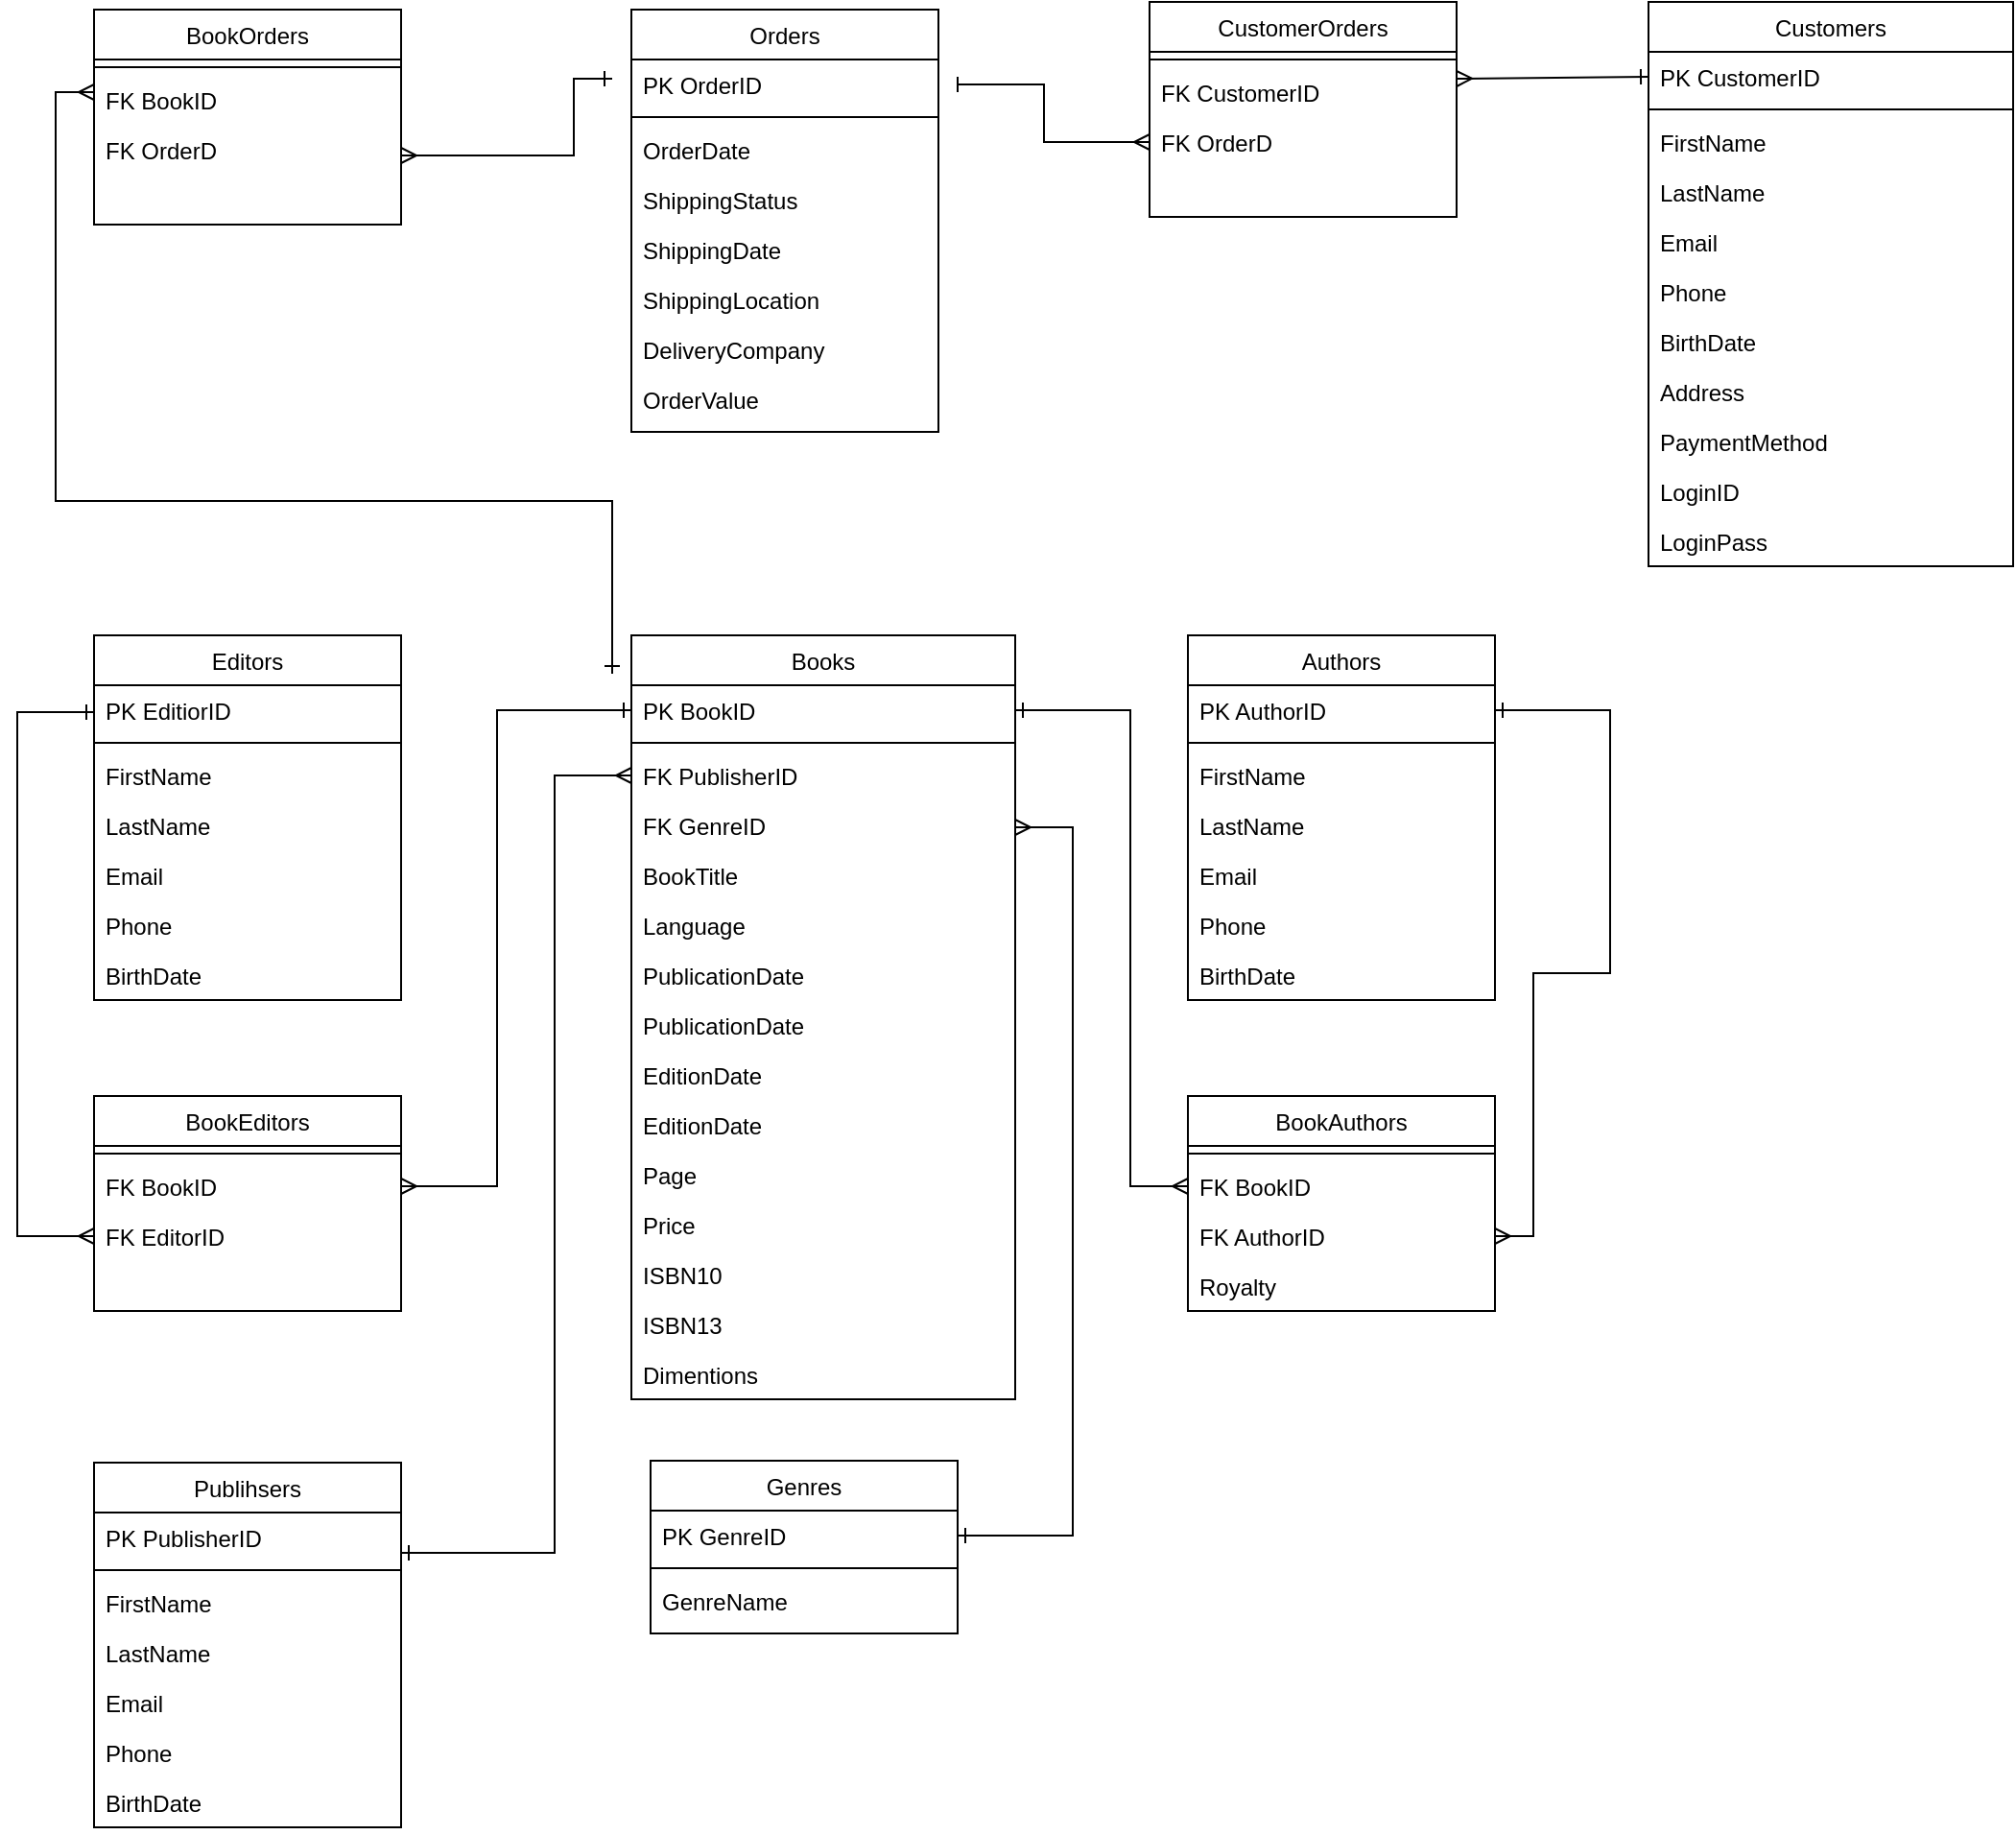 <mxfile version="20.4.0" type="github">
  <diagram id="C5RBs43oDa-KdzZeNtuy" name="Page-1">
    <mxGraphModel dx="3876" dy="784" grid="1" gridSize="10" guides="1" tooltips="1" connect="1" arrows="1" fold="1" page="1" pageScale="1" pageWidth="827" pageHeight="1169" math="0" shadow="0">
      <root>
        <mxCell id="WIyWlLk6GJQsqaUBKTNV-0" />
        <mxCell id="WIyWlLk6GJQsqaUBKTNV-1" parent="WIyWlLk6GJQsqaUBKTNV-0" />
        <mxCell id="zkfFHV4jXpPFQw0GAbJ--13" value="Books" style="swimlane;fontStyle=0;align=center;verticalAlign=top;childLayout=stackLayout;horizontal=1;startSize=26;horizontalStack=0;resizeParent=1;resizeLast=0;collapsible=1;marginBottom=0;rounded=0;shadow=0;strokeWidth=1;" parent="WIyWlLk6GJQsqaUBKTNV-1" vertex="1">
          <mxGeometry x="-610" y="330" width="200" height="398" as="geometry">
            <mxRectangle x="340" y="380" width="170" height="26" as="alternateBounds" />
          </mxGeometry>
        </mxCell>
        <mxCell id="16937-ALNmfQY7PxXfIU-19" value="PK BookID" style="text;align=left;verticalAlign=top;spacingLeft=4;spacingRight=4;overflow=hidden;rotatable=0;points=[[0,0.5],[1,0.5]];portConstraint=eastwest;" parent="zkfFHV4jXpPFQw0GAbJ--13" vertex="1">
          <mxGeometry y="26" width="200" height="26" as="geometry" />
        </mxCell>
        <mxCell id="zkfFHV4jXpPFQw0GAbJ--15" value="" style="line;html=1;strokeWidth=1;align=left;verticalAlign=middle;spacingTop=-1;spacingLeft=3;spacingRight=3;rotatable=0;labelPosition=right;points=[];portConstraint=eastwest;" parent="zkfFHV4jXpPFQw0GAbJ--13" vertex="1">
          <mxGeometry y="52" width="200" height="8" as="geometry" />
        </mxCell>
        <mxCell id="zkfFHV4jXpPFQw0GAbJ--3" value="FK PublisherID" style="text;align=left;verticalAlign=top;spacingLeft=4;spacingRight=4;overflow=hidden;rotatable=0;points=[[0,0.5],[1,0.5]];portConstraint=eastwest;rounded=0;shadow=0;html=0;" parent="zkfFHV4jXpPFQw0GAbJ--13" vertex="1">
          <mxGeometry y="60" width="200" height="26" as="geometry" />
        </mxCell>
        <mxCell id="16937-ALNmfQY7PxXfIU-8" value="FK GenreID" style="text;align=left;verticalAlign=top;spacingLeft=4;spacingRight=4;overflow=hidden;rotatable=0;points=[[0,0.5],[1,0.5]];portConstraint=eastwest;rounded=0;shadow=0;html=0;" parent="zkfFHV4jXpPFQw0GAbJ--13" vertex="1">
          <mxGeometry y="86" width="200" height="26" as="geometry" />
        </mxCell>
        <mxCell id="zkfFHV4jXpPFQw0GAbJ--2" value="BookTitle" style="text;align=left;verticalAlign=top;spacingLeft=4;spacingRight=4;overflow=hidden;rotatable=0;points=[[0,0.5],[1,0.5]];portConstraint=eastwest;rounded=0;shadow=0;html=0;" parent="zkfFHV4jXpPFQw0GAbJ--13" vertex="1">
          <mxGeometry y="112" width="200" height="26" as="geometry" />
        </mxCell>
        <mxCell id="16937-ALNmfQY7PxXfIU-0" value="Language" style="text;align=left;verticalAlign=top;spacingLeft=4;spacingRight=4;overflow=hidden;rotatable=0;points=[[0,0.5],[1,0.5]];portConstraint=eastwest;rounded=0;shadow=0;html=0;" parent="zkfFHV4jXpPFQw0GAbJ--13" vertex="1">
          <mxGeometry y="138" width="200" height="26" as="geometry" />
        </mxCell>
        <mxCell id="C8zQgsCfCUkor2_sPHjU-16" value="PublicationDate" style="text;align=left;verticalAlign=top;spacingLeft=4;spacingRight=4;overflow=hidden;rotatable=0;points=[[0,0.5],[1,0.5]];portConstraint=eastwest;rounded=0;shadow=0;html=0;" vertex="1" parent="zkfFHV4jXpPFQw0GAbJ--13">
          <mxGeometry y="164" width="200" height="26" as="geometry" />
        </mxCell>
        <mxCell id="16937-ALNmfQY7PxXfIU-1" value="PublicationDate" style="text;align=left;verticalAlign=top;spacingLeft=4;spacingRight=4;overflow=hidden;rotatable=0;points=[[0,0.5],[1,0.5]];portConstraint=eastwest;rounded=0;shadow=0;html=0;" parent="zkfFHV4jXpPFQw0GAbJ--13" vertex="1">
          <mxGeometry y="190" width="200" height="26" as="geometry" />
        </mxCell>
        <mxCell id="C8zQgsCfCUkor2_sPHjU-14" value="EditionDate" style="text;align=left;verticalAlign=top;spacingLeft=4;spacingRight=4;overflow=hidden;rotatable=0;points=[[0,0.5],[1,0.5]];portConstraint=eastwest;rounded=0;shadow=0;html=0;" vertex="1" parent="zkfFHV4jXpPFQw0GAbJ--13">
          <mxGeometry y="216" width="200" height="26" as="geometry" />
        </mxCell>
        <mxCell id="16937-ALNmfQY7PxXfIU-2" value="EditionDate" style="text;align=left;verticalAlign=top;spacingLeft=4;spacingRight=4;overflow=hidden;rotatable=0;points=[[0,0.5],[1,0.5]];portConstraint=eastwest;rounded=0;shadow=0;html=0;" parent="zkfFHV4jXpPFQw0GAbJ--13" vertex="1">
          <mxGeometry y="242" width="200" height="26" as="geometry" />
        </mxCell>
        <mxCell id="16937-ALNmfQY7PxXfIU-3" value="Page" style="text;align=left;verticalAlign=top;spacingLeft=4;spacingRight=4;overflow=hidden;rotatable=0;points=[[0,0.5],[1,0.5]];portConstraint=eastwest;rounded=0;shadow=0;html=0;" parent="zkfFHV4jXpPFQw0GAbJ--13" vertex="1">
          <mxGeometry y="268" width="200" height="26" as="geometry" />
        </mxCell>
        <mxCell id="16937-ALNmfQY7PxXfIU-7" value="Price" style="text;align=left;verticalAlign=top;spacingLeft=4;spacingRight=4;overflow=hidden;rotatable=0;points=[[0,0.5],[1,0.5]];portConstraint=eastwest;rounded=0;shadow=0;html=0;" parent="zkfFHV4jXpPFQw0GAbJ--13" vertex="1">
          <mxGeometry y="294" width="200" height="26" as="geometry" />
        </mxCell>
        <mxCell id="16937-ALNmfQY7PxXfIU-4" value="ISBN10" style="text;align=left;verticalAlign=top;spacingLeft=4;spacingRight=4;overflow=hidden;rotatable=0;points=[[0,0.5],[1,0.5]];portConstraint=eastwest;rounded=0;shadow=0;html=0;" parent="zkfFHV4jXpPFQw0GAbJ--13" vertex="1">
          <mxGeometry y="320" width="200" height="26" as="geometry" />
        </mxCell>
        <mxCell id="16937-ALNmfQY7PxXfIU-5" value="ISBN13" style="text;align=left;verticalAlign=top;spacingLeft=4;spacingRight=4;overflow=hidden;rotatable=0;points=[[0,0.5],[1,0.5]];portConstraint=eastwest;rounded=0;shadow=0;html=0;" parent="zkfFHV4jXpPFQw0GAbJ--13" vertex="1">
          <mxGeometry y="346" width="200" height="26" as="geometry" />
        </mxCell>
        <mxCell id="16937-ALNmfQY7PxXfIU-6" value="Dimentions" style="text;align=left;verticalAlign=top;spacingLeft=4;spacingRight=4;overflow=hidden;rotatable=0;points=[[0,0.5],[1,0.5]];portConstraint=eastwest;rounded=0;shadow=0;html=0;" parent="zkfFHV4jXpPFQw0GAbJ--13" vertex="1">
          <mxGeometry y="372" width="200" height="26" as="geometry" />
        </mxCell>
        <mxCell id="16937-ALNmfQY7PxXfIU-20" value="Authors" style="swimlane;fontStyle=0;align=center;verticalAlign=top;childLayout=stackLayout;horizontal=1;startSize=26;horizontalStack=0;resizeParent=1;resizeLast=0;collapsible=1;marginBottom=0;rounded=0;shadow=0;strokeWidth=1;" parent="WIyWlLk6GJQsqaUBKTNV-1" vertex="1">
          <mxGeometry x="-320" y="330" width="160" height="190" as="geometry">
            <mxRectangle x="340" y="380" width="170" height="26" as="alternateBounds" />
          </mxGeometry>
        </mxCell>
        <mxCell id="16937-ALNmfQY7PxXfIU-21" value="PK AuthorID" style="text;align=left;verticalAlign=top;spacingLeft=4;spacingRight=4;overflow=hidden;rotatable=0;points=[[0,0.5],[1,0.5]];portConstraint=eastwest;" parent="16937-ALNmfQY7PxXfIU-20" vertex="1">
          <mxGeometry y="26" width="160" height="26" as="geometry" />
        </mxCell>
        <mxCell id="16937-ALNmfQY7PxXfIU-22" value="" style="line;html=1;strokeWidth=1;align=left;verticalAlign=middle;spacingTop=-1;spacingLeft=3;spacingRight=3;rotatable=0;labelPosition=right;points=[];portConstraint=eastwest;" parent="16937-ALNmfQY7PxXfIU-20" vertex="1">
          <mxGeometry y="52" width="160" height="8" as="geometry" />
        </mxCell>
        <mxCell id="16937-ALNmfQY7PxXfIU-23" value="FirstName" style="text;align=left;verticalAlign=top;spacingLeft=4;spacingRight=4;overflow=hidden;rotatable=0;points=[[0,0.5],[1,0.5]];portConstraint=eastwest;rounded=0;shadow=0;html=0;" parent="16937-ALNmfQY7PxXfIU-20" vertex="1">
          <mxGeometry y="60" width="160" height="26" as="geometry" />
        </mxCell>
        <mxCell id="16937-ALNmfQY7PxXfIU-24" value="LastName" style="text;align=left;verticalAlign=top;spacingLeft=4;spacingRight=4;overflow=hidden;rotatable=0;points=[[0,0.5],[1,0.5]];portConstraint=eastwest;rounded=0;shadow=0;html=0;" parent="16937-ALNmfQY7PxXfIU-20" vertex="1">
          <mxGeometry y="86" width="160" height="26" as="geometry" />
        </mxCell>
        <mxCell id="16937-ALNmfQY7PxXfIU-25" value="Email" style="text;align=left;verticalAlign=top;spacingLeft=4;spacingRight=4;overflow=hidden;rotatable=0;points=[[0,0.5],[1,0.5]];portConstraint=eastwest;rounded=0;shadow=0;html=0;" parent="16937-ALNmfQY7PxXfIU-20" vertex="1">
          <mxGeometry y="112" width="160" height="26" as="geometry" />
        </mxCell>
        <mxCell id="16937-ALNmfQY7PxXfIU-26" value="Phone" style="text;align=left;verticalAlign=top;spacingLeft=4;spacingRight=4;overflow=hidden;rotatable=0;points=[[0,0.5],[1,0.5]];portConstraint=eastwest;rounded=0;shadow=0;html=0;" parent="16937-ALNmfQY7PxXfIU-20" vertex="1">
          <mxGeometry y="138" width="160" height="26" as="geometry" />
        </mxCell>
        <mxCell id="16937-ALNmfQY7PxXfIU-27" value="BirthDate" style="text;align=left;verticalAlign=top;spacingLeft=4;spacingRight=4;overflow=hidden;rotatable=0;points=[[0,0.5],[1,0.5]];portConstraint=eastwest;rounded=0;shadow=0;html=0;" parent="16937-ALNmfQY7PxXfIU-20" vertex="1">
          <mxGeometry y="164" width="160" height="26" as="geometry" />
        </mxCell>
        <mxCell id="16937-ALNmfQY7PxXfIU-34" value="Publihsers" style="swimlane;fontStyle=0;align=center;verticalAlign=top;childLayout=stackLayout;horizontal=1;startSize=26;horizontalStack=0;resizeParent=1;resizeLast=0;collapsible=1;marginBottom=0;rounded=0;shadow=0;strokeWidth=1;" parent="WIyWlLk6GJQsqaUBKTNV-1" vertex="1">
          <mxGeometry x="-890" y="761" width="160" height="190" as="geometry">
            <mxRectangle x="340" y="380" width="170" height="26" as="alternateBounds" />
          </mxGeometry>
        </mxCell>
        <mxCell id="16937-ALNmfQY7PxXfIU-35" value="PK PublisherID" style="text;align=left;verticalAlign=top;spacingLeft=4;spacingRight=4;overflow=hidden;rotatable=0;points=[[0,0.5],[1,0.5]];portConstraint=eastwest;" parent="16937-ALNmfQY7PxXfIU-34" vertex="1">
          <mxGeometry y="26" width="160" height="26" as="geometry" />
        </mxCell>
        <mxCell id="16937-ALNmfQY7PxXfIU-36" value="" style="line;html=1;strokeWidth=1;align=left;verticalAlign=middle;spacingTop=-1;spacingLeft=3;spacingRight=3;rotatable=0;labelPosition=right;points=[];portConstraint=eastwest;" parent="16937-ALNmfQY7PxXfIU-34" vertex="1">
          <mxGeometry y="52" width="160" height="8" as="geometry" />
        </mxCell>
        <mxCell id="16937-ALNmfQY7PxXfIU-37" value="FirstName" style="text;align=left;verticalAlign=top;spacingLeft=4;spacingRight=4;overflow=hidden;rotatable=0;points=[[0,0.5],[1,0.5]];portConstraint=eastwest;rounded=0;shadow=0;html=0;" parent="16937-ALNmfQY7PxXfIU-34" vertex="1">
          <mxGeometry y="60" width="160" height="26" as="geometry" />
        </mxCell>
        <mxCell id="16937-ALNmfQY7PxXfIU-38" value="LastName" style="text;align=left;verticalAlign=top;spacingLeft=4;spacingRight=4;overflow=hidden;rotatable=0;points=[[0,0.5],[1,0.5]];portConstraint=eastwest;rounded=0;shadow=0;html=0;" parent="16937-ALNmfQY7PxXfIU-34" vertex="1">
          <mxGeometry y="86" width="160" height="26" as="geometry" />
        </mxCell>
        <mxCell id="16937-ALNmfQY7PxXfIU-39" value="Email" style="text;align=left;verticalAlign=top;spacingLeft=4;spacingRight=4;overflow=hidden;rotatable=0;points=[[0,0.5],[1,0.5]];portConstraint=eastwest;rounded=0;shadow=0;html=0;" parent="16937-ALNmfQY7PxXfIU-34" vertex="1">
          <mxGeometry y="112" width="160" height="26" as="geometry" />
        </mxCell>
        <mxCell id="16937-ALNmfQY7PxXfIU-40" value="Phone" style="text;align=left;verticalAlign=top;spacingLeft=4;spacingRight=4;overflow=hidden;rotatable=0;points=[[0,0.5],[1,0.5]];portConstraint=eastwest;rounded=0;shadow=0;html=0;" parent="16937-ALNmfQY7PxXfIU-34" vertex="1">
          <mxGeometry y="138" width="160" height="26" as="geometry" />
        </mxCell>
        <mxCell id="16937-ALNmfQY7PxXfIU-41" value="BirthDate" style="text;align=left;verticalAlign=top;spacingLeft=4;spacingRight=4;overflow=hidden;rotatable=0;points=[[0,0.5],[1,0.5]];portConstraint=eastwest;rounded=0;shadow=0;html=0;" parent="16937-ALNmfQY7PxXfIU-34" vertex="1">
          <mxGeometry y="164" width="160" height="26" as="geometry" />
        </mxCell>
        <mxCell id="16937-ALNmfQY7PxXfIU-43" value="Editors" style="swimlane;fontStyle=0;align=center;verticalAlign=top;childLayout=stackLayout;horizontal=1;startSize=26;horizontalStack=0;resizeParent=1;resizeLast=0;collapsible=1;marginBottom=0;rounded=0;shadow=0;strokeWidth=1;" parent="WIyWlLk6GJQsqaUBKTNV-1" vertex="1">
          <mxGeometry x="-890" y="330" width="160" height="190" as="geometry">
            <mxRectangle x="340" y="380" width="170" height="26" as="alternateBounds" />
          </mxGeometry>
        </mxCell>
        <mxCell id="16937-ALNmfQY7PxXfIU-44" value="PK EditiorID" style="text;align=left;verticalAlign=top;spacingLeft=4;spacingRight=4;overflow=hidden;rotatable=0;points=[[0,0.5],[1,0.5]];portConstraint=eastwest;" parent="16937-ALNmfQY7PxXfIU-43" vertex="1">
          <mxGeometry y="26" width="160" height="26" as="geometry" />
        </mxCell>
        <mxCell id="16937-ALNmfQY7PxXfIU-45" value="" style="line;html=1;strokeWidth=1;align=left;verticalAlign=middle;spacingTop=-1;spacingLeft=3;spacingRight=3;rotatable=0;labelPosition=right;points=[];portConstraint=eastwest;" parent="16937-ALNmfQY7PxXfIU-43" vertex="1">
          <mxGeometry y="52" width="160" height="8" as="geometry" />
        </mxCell>
        <mxCell id="16937-ALNmfQY7PxXfIU-46" value="FirstName" style="text;align=left;verticalAlign=top;spacingLeft=4;spacingRight=4;overflow=hidden;rotatable=0;points=[[0,0.5],[1,0.5]];portConstraint=eastwest;rounded=0;shadow=0;html=0;" parent="16937-ALNmfQY7PxXfIU-43" vertex="1">
          <mxGeometry y="60" width="160" height="26" as="geometry" />
        </mxCell>
        <mxCell id="16937-ALNmfQY7PxXfIU-47" value="LastName" style="text;align=left;verticalAlign=top;spacingLeft=4;spacingRight=4;overflow=hidden;rotatable=0;points=[[0,0.5],[1,0.5]];portConstraint=eastwest;rounded=0;shadow=0;html=0;" parent="16937-ALNmfQY7PxXfIU-43" vertex="1">
          <mxGeometry y="86" width="160" height="26" as="geometry" />
        </mxCell>
        <mxCell id="16937-ALNmfQY7PxXfIU-48" value="Email" style="text;align=left;verticalAlign=top;spacingLeft=4;spacingRight=4;overflow=hidden;rotatable=0;points=[[0,0.5],[1,0.5]];portConstraint=eastwest;rounded=0;shadow=0;html=0;" parent="16937-ALNmfQY7PxXfIU-43" vertex="1">
          <mxGeometry y="112" width="160" height="26" as="geometry" />
        </mxCell>
        <mxCell id="16937-ALNmfQY7PxXfIU-49" value="Phone" style="text;align=left;verticalAlign=top;spacingLeft=4;spacingRight=4;overflow=hidden;rotatable=0;points=[[0,0.5],[1,0.5]];portConstraint=eastwest;rounded=0;shadow=0;html=0;" parent="16937-ALNmfQY7PxXfIU-43" vertex="1">
          <mxGeometry y="138" width="160" height="26" as="geometry" />
        </mxCell>
        <mxCell id="16937-ALNmfQY7PxXfIU-50" value="BirthDate" style="text;align=left;verticalAlign=top;spacingLeft=4;spacingRight=4;overflow=hidden;rotatable=0;points=[[0,0.5],[1,0.5]];portConstraint=eastwest;rounded=0;shadow=0;html=0;" parent="16937-ALNmfQY7PxXfIU-43" vertex="1">
          <mxGeometry y="164" width="160" height="26" as="geometry" />
        </mxCell>
        <mxCell id="16937-ALNmfQY7PxXfIU-51" value="Customers" style="swimlane;fontStyle=0;align=center;verticalAlign=top;childLayout=stackLayout;horizontal=1;startSize=26;horizontalStack=0;resizeParent=1;resizeLast=0;collapsible=1;marginBottom=0;rounded=0;shadow=0;strokeWidth=1;" parent="WIyWlLk6GJQsqaUBKTNV-1" vertex="1">
          <mxGeometry x="-80" width="190" height="294" as="geometry">
            <mxRectangle x="340" y="380" width="170" height="26" as="alternateBounds" />
          </mxGeometry>
        </mxCell>
        <mxCell id="16937-ALNmfQY7PxXfIU-52" value="PK CustomerID" style="text;align=left;verticalAlign=top;spacingLeft=4;spacingRight=4;overflow=hidden;rotatable=0;points=[[0,0.5],[1,0.5]];portConstraint=eastwest;" parent="16937-ALNmfQY7PxXfIU-51" vertex="1">
          <mxGeometry y="26" width="190" height="26" as="geometry" />
        </mxCell>
        <mxCell id="16937-ALNmfQY7PxXfIU-53" value="" style="line;html=1;strokeWidth=1;align=left;verticalAlign=middle;spacingTop=-1;spacingLeft=3;spacingRight=3;rotatable=0;labelPosition=right;points=[];portConstraint=eastwest;" parent="16937-ALNmfQY7PxXfIU-51" vertex="1">
          <mxGeometry y="52" width="190" height="8" as="geometry" />
        </mxCell>
        <mxCell id="16937-ALNmfQY7PxXfIU-54" value="FirstName" style="text;align=left;verticalAlign=top;spacingLeft=4;spacingRight=4;overflow=hidden;rotatable=0;points=[[0,0.5],[1,0.5]];portConstraint=eastwest;rounded=0;shadow=0;html=0;" parent="16937-ALNmfQY7PxXfIU-51" vertex="1">
          <mxGeometry y="60" width="190" height="26" as="geometry" />
        </mxCell>
        <mxCell id="16937-ALNmfQY7PxXfIU-55" value="LastName" style="text;align=left;verticalAlign=top;spacingLeft=4;spacingRight=4;overflow=hidden;rotatable=0;points=[[0,0.5],[1,0.5]];portConstraint=eastwest;rounded=0;shadow=0;html=0;" parent="16937-ALNmfQY7PxXfIU-51" vertex="1">
          <mxGeometry y="86" width="190" height="26" as="geometry" />
        </mxCell>
        <mxCell id="16937-ALNmfQY7PxXfIU-56" value="Email" style="text;align=left;verticalAlign=top;spacingLeft=4;spacingRight=4;overflow=hidden;rotatable=0;points=[[0,0.5],[1,0.5]];portConstraint=eastwest;rounded=0;shadow=0;html=0;" parent="16937-ALNmfQY7PxXfIU-51" vertex="1">
          <mxGeometry y="112" width="190" height="26" as="geometry" />
        </mxCell>
        <mxCell id="16937-ALNmfQY7PxXfIU-57" value="Phone" style="text;align=left;verticalAlign=top;spacingLeft=4;spacingRight=4;overflow=hidden;rotatable=0;points=[[0,0.5],[1,0.5]];portConstraint=eastwest;rounded=0;shadow=0;html=0;" parent="16937-ALNmfQY7PxXfIU-51" vertex="1">
          <mxGeometry y="138" width="190" height="26" as="geometry" />
        </mxCell>
        <mxCell id="16937-ALNmfQY7PxXfIU-58" value="BirthDate" style="text;align=left;verticalAlign=top;spacingLeft=4;spacingRight=4;overflow=hidden;rotatable=0;points=[[0,0.5],[1,0.5]];portConstraint=eastwest;rounded=0;shadow=0;html=0;" parent="16937-ALNmfQY7PxXfIU-51" vertex="1">
          <mxGeometry y="164" width="190" height="26" as="geometry" />
        </mxCell>
        <mxCell id="16937-ALNmfQY7PxXfIU-59" value="Address" style="text;align=left;verticalAlign=top;spacingLeft=4;spacingRight=4;overflow=hidden;rotatable=0;points=[[0,0.5],[1,0.5]];portConstraint=eastwest;rounded=0;shadow=0;html=0;" parent="16937-ALNmfQY7PxXfIU-51" vertex="1">
          <mxGeometry y="190" width="190" height="26" as="geometry" />
        </mxCell>
        <mxCell id="16937-ALNmfQY7PxXfIU-60" value="PaymentMethod" style="text;align=left;verticalAlign=top;spacingLeft=4;spacingRight=4;overflow=hidden;rotatable=0;points=[[0,0.5],[1,0.5]];portConstraint=eastwest;rounded=0;shadow=0;html=0;" parent="16937-ALNmfQY7PxXfIU-51" vertex="1">
          <mxGeometry y="216" width="190" height="26" as="geometry" />
        </mxCell>
        <mxCell id="16937-ALNmfQY7PxXfIU-61" value="LoginID" style="text;align=left;verticalAlign=top;spacingLeft=4;spacingRight=4;overflow=hidden;rotatable=0;points=[[0,0.5],[1,0.5]];portConstraint=eastwest;rounded=0;shadow=0;html=0;" parent="16937-ALNmfQY7PxXfIU-51" vertex="1">
          <mxGeometry y="242" width="190" height="26" as="geometry" />
        </mxCell>
        <mxCell id="16937-ALNmfQY7PxXfIU-62" value="LoginPass" style="text;align=left;verticalAlign=top;spacingLeft=4;spacingRight=4;overflow=hidden;rotatable=0;points=[[0,0.5],[1,0.5]];portConstraint=eastwest;rounded=0;shadow=0;html=0;" parent="16937-ALNmfQY7PxXfIU-51" vertex="1">
          <mxGeometry y="268" width="190" height="26" as="geometry" />
        </mxCell>
        <mxCell id="16937-ALNmfQY7PxXfIU-63" value="Orders" style="swimlane;fontStyle=0;align=center;verticalAlign=top;childLayout=stackLayout;horizontal=1;startSize=26;horizontalStack=0;resizeParent=1;resizeLast=0;collapsible=1;marginBottom=0;rounded=0;shadow=0;strokeWidth=1;" parent="WIyWlLk6GJQsqaUBKTNV-1" vertex="1">
          <mxGeometry x="-610" y="4" width="160" height="220" as="geometry">
            <mxRectangle x="340" y="380" width="170" height="26" as="alternateBounds" />
          </mxGeometry>
        </mxCell>
        <mxCell id="16937-ALNmfQY7PxXfIU-64" value="PK OrderID" style="text;align=left;verticalAlign=top;spacingLeft=4;spacingRight=4;overflow=hidden;rotatable=0;points=[[0,0.5],[1,0.5]];portConstraint=eastwest;" parent="16937-ALNmfQY7PxXfIU-63" vertex="1">
          <mxGeometry y="26" width="160" height="26" as="geometry" />
        </mxCell>
        <mxCell id="16937-ALNmfQY7PxXfIU-65" value="" style="line;html=1;strokeWidth=1;align=left;verticalAlign=middle;spacingTop=-1;spacingLeft=3;spacingRight=3;rotatable=0;labelPosition=right;points=[];portConstraint=eastwest;" parent="16937-ALNmfQY7PxXfIU-63" vertex="1">
          <mxGeometry y="52" width="160" height="8" as="geometry" />
        </mxCell>
        <mxCell id="16937-ALNmfQY7PxXfIU-67" value="OrderDate" style="text;align=left;verticalAlign=top;spacingLeft=4;spacingRight=4;overflow=hidden;rotatable=0;points=[[0,0.5],[1,0.5]];portConstraint=eastwest;rounded=0;shadow=0;html=0;" parent="16937-ALNmfQY7PxXfIU-63" vertex="1">
          <mxGeometry y="60" width="160" height="26" as="geometry" />
        </mxCell>
        <mxCell id="16937-ALNmfQY7PxXfIU-68" value="ShippingStatus" style="text;align=left;verticalAlign=top;spacingLeft=4;spacingRight=4;overflow=hidden;rotatable=0;points=[[0,0.5],[1,0.5]];portConstraint=eastwest;rounded=0;shadow=0;html=0;" parent="16937-ALNmfQY7PxXfIU-63" vertex="1">
          <mxGeometry y="86" width="160" height="26" as="geometry" />
        </mxCell>
        <mxCell id="16937-ALNmfQY7PxXfIU-69" value="ShippingDate" style="text;align=left;verticalAlign=top;spacingLeft=4;spacingRight=4;overflow=hidden;rotatable=0;points=[[0,0.5],[1,0.5]];portConstraint=eastwest;rounded=0;shadow=0;html=0;" parent="16937-ALNmfQY7PxXfIU-63" vertex="1">
          <mxGeometry y="112" width="160" height="26" as="geometry" />
        </mxCell>
        <mxCell id="16937-ALNmfQY7PxXfIU-70" value="ShippingLocation" style="text;align=left;verticalAlign=top;spacingLeft=4;spacingRight=4;overflow=hidden;rotatable=0;points=[[0,0.5],[1,0.5]];portConstraint=eastwest;rounded=0;shadow=0;html=0;" parent="16937-ALNmfQY7PxXfIU-63" vertex="1">
          <mxGeometry y="138" width="160" height="26" as="geometry" />
        </mxCell>
        <mxCell id="16937-ALNmfQY7PxXfIU-71" value="DeliveryCompany" style="text;align=left;verticalAlign=top;spacingLeft=4;spacingRight=4;overflow=hidden;rotatable=0;points=[[0,0.5],[1,0.5]];portConstraint=eastwest;rounded=0;shadow=0;html=0;" parent="16937-ALNmfQY7PxXfIU-63" vertex="1">
          <mxGeometry y="164" width="160" height="26" as="geometry" />
        </mxCell>
        <mxCell id="16937-ALNmfQY7PxXfIU-72" value="OrderValue" style="text;align=left;verticalAlign=top;spacingLeft=4;spacingRight=4;overflow=hidden;rotatable=0;points=[[0,0.5],[1,0.5]];portConstraint=eastwest;rounded=0;shadow=0;html=0;" parent="16937-ALNmfQY7PxXfIU-63" vertex="1">
          <mxGeometry y="190" width="160" height="26" as="geometry" />
        </mxCell>
        <mxCell id="16937-ALNmfQY7PxXfIU-75" value="Genres" style="swimlane;fontStyle=0;align=center;verticalAlign=top;childLayout=stackLayout;horizontal=1;startSize=26;horizontalStack=0;resizeParent=1;resizeLast=0;collapsible=1;marginBottom=0;rounded=0;shadow=0;strokeWidth=1;" parent="WIyWlLk6GJQsqaUBKTNV-1" vertex="1">
          <mxGeometry x="-600" y="760" width="160" height="90" as="geometry">
            <mxRectangle x="340" y="380" width="170" height="26" as="alternateBounds" />
          </mxGeometry>
        </mxCell>
        <mxCell id="16937-ALNmfQY7PxXfIU-76" value="PK GenreID" style="text;align=left;verticalAlign=top;spacingLeft=4;spacingRight=4;overflow=hidden;rotatable=0;points=[[0,0.5],[1,0.5]];portConstraint=eastwest;" parent="16937-ALNmfQY7PxXfIU-75" vertex="1">
          <mxGeometry y="26" width="160" height="26" as="geometry" />
        </mxCell>
        <mxCell id="16937-ALNmfQY7PxXfIU-77" value="" style="line;html=1;strokeWidth=1;align=left;verticalAlign=middle;spacingTop=-1;spacingLeft=3;spacingRight=3;rotatable=0;labelPosition=right;points=[];portConstraint=eastwest;" parent="16937-ALNmfQY7PxXfIU-75" vertex="1">
          <mxGeometry y="52" width="160" height="8" as="geometry" />
        </mxCell>
        <mxCell id="16937-ALNmfQY7PxXfIU-79" value="GenreName" style="text;align=left;verticalAlign=top;spacingLeft=4;spacingRight=4;overflow=hidden;rotatable=0;points=[[0,0.5],[1,0.5]];portConstraint=eastwest;rounded=0;shadow=0;html=0;" parent="16937-ALNmfQY7PxXfIU-75" vertex="1">
          <mxGeometry y="60" width="160" height="26" as="geometry" />
        </mxCell>
        <mxCell id="16937-ALNmfQY7PxXfIU-84" value="BookAuthors" style="swimlane;fontStyle=0;align=center;verticalAlign=top;childLayout=stackLayout;horizontal=1;startSize=26;horizontalStack=0;resizeParent=1;resizeLast=0;collapsible=1;marginBottom=0;rounded=0;shadow=0;strokeWidth=1;" parent="WIyWlLk6GJQsqaUBKTNV-1" vertex="1">
          <mxGeometry x="-320" y="570" width="160" height="112" as="geometry">
            <mxRectangle x="340" y="380" width="170" height="26" as="alternateBounds" />
          </mxGeometry>
        </mxCell>
        <mxCell id="16937-ALNmfQY7PxXfIU-86" value="" style="line;html=1;strokeWidth=1;align=left;verticalAlign=middle;spacingTop=-1;spacingLeft=3;spacingRight=3;rotatable=0;labelPosition=right;points=[];portConstraint=eastwest;" parent="16937-ALNmfQY7PxXfIU-84" vertex="1">
          <mxGeometry y="26" width="160" height="8" as="geometry" />
        </mxCell>
        <mxCell id="16937-ALNmfQY7PxXfIU-87" value="FK BookID" style="text;align=left;verticalAlign=top;spacingLeft=4;spacingRight=4;overflow=hidden;rotatable=0;points=[[0,0.5],[1,0.5]];portConstraint=eastwest;rounded=0;shadow=0;html=0;" parent="16937-ALNmfQY7PxXfIU-84" vertex="1">
          <mxGeometry y="34" width="160" height="26" as="geometry" />
        </mxCell>
        <mxCell id="16937-ALNmfQY7PxXfIU-88" value="FK AuthorID" style="text;align=left;verticalAlign=top;spacingLeft=4;spacingRight=4;overflow=hidden;rotatable=0;points=[[0,0.5],[1,0.5]];portConstraint=eastwest;rounded=0;shadow=0;html=0;" parent="16937-ALNmfQY7PxXfIU-84" vertex="1">
          <mxGeometry y="60" width="160" height="26" as="geometry" />
        </mxCell>
        <mxCell id="16937-ALNmfQY7PxXfIU-89" value="Royalty" style="text;align=left;verticalAlign=top;spacingLeft=4;spacingRight=4;overflow=hidden;rotatable=0;points=[[0,0.5],[1,0.5]];portConstraint=eastwest;rounded=0;shadow=0;html=0;" parent="16937-ALNmfQY7PxXfIU-84" vertex="1">
          <mxGeometry y="86" width="160" height="26" as="geometry" />
        </mxCell>
        <mxCell id="16937-ALNmfQY7PxXfIU-92" value="BookEditors" style="swimlane;fontStyle=0;align=center;verticalAlign=top;childLayout=stackLayout;horizontal=1;startSize=26;horizontalStack=0;resizeParent=1;resizeLast=0;collapsible=1;marginBottom=0;rounded=0;shadow=0;strokeWidth=1;" parent="WIyWlLk6GJQsqaUBKTNV-1" vertex="1">
          <mxGeometry x="-890" y="570" width="160" height="112" as="geometry">
            <mxRectangle x="340" y="380" width="170" height="26" as="alternateBounds" />
          </mxGeometry>
        </mxCell>
        <mxCell id="16937-ALNmfQY7PxXfIU-93" value="" style="line;html=1;strokeWidth=1;align=left;verticalAlign=middle;spacingTop=-1;spacingLeft=3;spacingRight=3;rotatable=0;labelPosition=right;points=[];portConstraint=eastwest;" parent="16937-ALNmfQY7PxXfIU-92" vertex="1">
          <mxGeometry y="26" width="160" height="8" as="geometry" />
        </mxCell>
        <mxCell id="16937-ALNmfQY7PxXfIU-94" value="FK BookID" style="text;align=left;verticalAlign=top;spacingLeft=4;spacingRight=4;overflow=hidden;rotatable=0;points=[[0,0.5],[1,0.5]];portConstraint=eastwest;rounded=0;shadow=0;html=0;" parent="16937-ALNmfQY7PxXfIU-92" vertex="1">
          <mxGeometry y="34" width="160" height="26" as="geometry" />
        </mxCell>
        <mxCell id="16937-ALNmfQY7PxXfIU-95" value="FK EditorID" style="text;align=left;verticalAlign=top;spacingLeft=4;spacingRight=4;overflow=hidden;rotatable=0;points=[[0,0.5],[1,0.5]];portConstraint=eastwest;rounded=0;shadow=0;html=0;" parent="16937-ALNmfQY7PxXfIU-92" vertex="1">
          <mxGeometry y="60" width="160" height="26" as="geometry" />
        </mxCell>
        <mxCell id="16937-ALNmfQY7PxXfIU-97" value="BookOrders" style="swimlane;fontStyle=0;align=center;verticalAlign=top;childLayout=stackLayout;horizontal=1;startSize=26;horizontalStack=0;resizeParent=1;resizeLast=0;collapsible=1;marginBottom=0;rounded=0;shadow=0;strokeWidth=1;" parent="WIyWlLk6GJQsqaUBKTNV-1" vertex="1">
          <mxGeometry x="-890" y="4" width="160" height="112" as="geometry">
            <mxRectangle x="340" y="380" width="170" height="26" as="alternateBounds" />
          </mxGeometry>
        </mxCell>
        <mxCell id="16937-ALNmfQY7PxXfIU-98" value="" style="line;html=1;strokeWidth=1;align=left;verticalAlign=middle;spacingTop=-1;spacingLeft=3;spacingRight=3;rotatable=0;labelPosition=right;points=[];portConstraint=eastwest;" parent="16937-ALNmfQY7PxXfIU-97" vertex="1">
          <mxGeometry y="26" width="160" height="8" as="geometry" />
        </mxCell>
        <mxCell id="16937-ALNmfQY7PxXfIU-99" value="FK BookID" style="text;align=left;verticalAlign=top;spacingLeft=4;spacingRight=4;overflow=hidden;rotatable=0;points=[[0,0.5],[1,0.5]];portConstraint=eastwest;rounded=0;shadow=0;html=0;" parent="16937-ALNmfQY7PxXfIU-97" vertex="1">
          <mxGeometry y="34" width="160" height="26" as="geometry" />
        </mxCell>
        <mxCell id="16937-ALNmfQY7PxXfIU-100" value="FK OrderD" style="text;align=left;verticalAlign=top;spacingLeft=4;spacingRight=4;overflow=hidden;rotatable=0;points=[[0,0.5],[1,0.5]];portConstraint=eastwest;rounded=0;shadow=0;html=0;" parent="16937-ALNmfQY7PxXfIU-97" vertex="1">
          <mxGeometry y="60" width="160" height="26" as="geometry" />
        </mxCell>
        <mxCell id="16937-ALNmfQY7PxXfIU-102" value="CustomerOrders" style="swimlane;fontStyle=0;align=center;verticalAlign=top;childLayout=stackLayout;horizontal=1;startSize=26;horizontalStack=0;resizeParent=1;resizeLast=0;collapsible=1;marginBottom=0;rounded=0;shadow=0;strokeWidth=1;" parent="WIyWlLk6GJQsqaUBKTNV-1" vertex="1">
          <mxGeometry x="-340" width="160" height="112" as="geometry">
            <mxRectangle x="340" y="380" width="170" height="26" as="alternateBounds" />
          </mxGeometry>
        </mxCell>
        <mxCell id="16937-ALNmfQY7PxXfIU-103" value="" style="line;html=1;strokeWidth=1;align=left;verticalAlign=middle;spacingTop=-1;spacingLeft=3;spacingRight=3;rotatable=0;labelPosition=right;points=[];portConstraint=eastwest;" parent="16937-ALNmfQY7PxXfIU-102" vertex="1">
          <mxGeometry y="26" width="160" height="8" as="geometry" />
        </mxCell>
        <mxCell id="16937-ALNmfQY7PxXfIU-104" value="FK CustomerID" style="text;align=left;verticalAlign=top;spacingLeft=4;spacingRight=4;overflow=hidden;rotatable=0;points=[[0,0.5],[1,0.5]];portConstraint=eastwest;rounded=0;shadow=0;html=0;" parent="16937-ALNmfQY7PxXfIU-102" vertex="1">
          <mxGeometry y="34" width="160" height="26" as="geometry" />
        </mxCell>
        <mxCell id="16937-ALNmfQY7PxXfIU-105" value="FK OrderD" style="text;align=left;verticalAlign=top;spacingLeft=4;spacingRight=4;overflow=hidden;rotatable=0;points=[[0,0.5],[1,0.5]];portConstraint=eastwest;rounded=0;shadow=0;html=0;" parent="16937-ALNmfQY7PxXfIU-102" vertex="1">
          <mxGeometry y="60" width="160" height="26" as="geometry" />
        </mxCell>
        <mxCell id="C8zQgsCfCUkor2_sPHjU-0" style="edgeStyle=orthogonalEdgeStyle;rounded=0;orthogonalLoop=1;jettySize=auto;html=1;entryX=1;entryY=0.5;entryDx=0;entryDy=0;startArrow=ERone;startFill=0;endArrow=ERmany;endFill=0;" edge="1" parent="WIyWlLk6GJQsqaUBKTNV-1" source="16937-ALNmfQY7PxXfIU-19" target="16937-ALNmfQY7PxXfIU-94">
          <mxGeometry relative="1" as="geometry">
            <Array as="points">
              <mxPoint x="-680" y="369" />
              <mxPoint x="-680" y="617" />
            </Array>
          </mxGeometry>
        </mxCell>
        <mxCell id="C8zQgsCfCUkor2_sPHjU-2" value="" style="edgeStyle=orthogonalEdgeStyle;rounded=0;orthogonalLoop=1;jettySize=auto;html=1;entryX=0;entryY=0.5;entryDx=0;entryDy=0;startArrow=ERone;startFill=0;endArrow=ERmany;endFill=0;" edge="1" parent="WIyWlLk6GJQsqaUBKTNV-1" source="16937-ALNmfQY7PxXfIU-19" target="16937-ALNmfQY7PxXfIU-87">
          <mxGeometry relative="1" as="geometry">
            <Array as="points">
              <mxPoint x="-350" y="369" />
              <mxPoint x="-350" y="617" />
            </Array>
          </mxGeometry>
        </mxCell>
        <mxCell id="C8zQgsCfCUkor2_sPHjU-3" style="edgeStyle=orthogonalEdgeStyle;rounded=0;orthogonalLoop=1;jettySize=auto;html=1;entryX=1;entryY=0.5;entryDx=0;entryDy=0;startArrow=ERone;startFill=0;endArrow=ERmany;endFill=0;" edge="1" parent="WIyWlLk6GJQsqaUBKTNV-1" source="16937-ALNmfQY7PxXfIU-21" target="16937-ALNmfQY7PxXfIU-88">
          <mxGeometry relative="1" as="geometry">
            <Array as="points">
              <mxPoint x="-100" y="369" />
              <mxPoint x="-100" y="506" />
              <mxPoint x="-140" y="506" />
              <mxPoint x="-140" y="643" />
            </Array>
          </mxGeometry>
        </mxCell>
        <mxCell id="C8zQgsCfCUkor2_sPHjU-4" value="" style="edgeStyle=none;rounded=0;orthogonalLoop=1;jettySize=auto;html=1;entryX=0;entryY=0.5;entryDx=0;entryDy=0;endArrow=ERone;endFill=0;startArrow=ERmany;startFill=0;" edge="1" parent="WIyWlLk6GJQsqaUBKTNV-1" target="16937-ALNmfQY7PxXfIU-52">
          <mxGeometry relative="1" as="geometry">
            <mxPoint x="-180" y="40" as="sourcePoint" />
          </mxGeometry>
        </mxCell>
        <mxCell id="C8zQgsCfCUkor2_sPHjU-5" value="" style="edgeStyle=orthogonalEdgeStyle;rounded=0;orthogonalLoop=1;jettySize=auto;html=1;startArrow=baseDash;startFill=0;endArrow=ERmany;endFill=0;" edge="1" parent="WIyWlLk6GJQsqaUBKTNV-1" target="16937-ALNmfQY7PxXfIU-105">
          <mxGeometry relative="1" as="geometry">
            <mxPoint x="-440" y="43" as="sourcePoint" />
            <Array as="points">
              <mxPoint x="-395" y="43" />
              <mxPoint x="-395" y="73" />
            </Array>
          </mxGeometry>
        </mxCell>
        <mxCell id="C8zQgsCfCUkor2_sPHjU-13" style="edgeStyle=orthogonalEdgeStyle;rounded=0;orthogonalLoop=1;jettySize=auto;html=1;entryX=0;entryY=0.5;entryDx=0;entryDy=0;startArrow=ERone;startFill=0;endArrow=ERmany;endFill=0;" edge="1" parent="WIyWlLk6GJQsqaUBKTNV-1" target="16937-ALNmfQY7PxXfIU-95">
          <mxGeometry relative="1" as="geometry">
            <mxPoint x="-890" y="370.0" as="sourcePoint" />
            <mxPoint x="-1010" y="618.0" as="targetPoint" />
            <Array as="points">
              <mxPoint x="-930" y="370" />
              <mxPoint x="-930" y="643" />
            </Array>
          </mxGeometry>
        </mxCell>
        <mxCell id="C8zQgsCfCUkor2_sPHjU-15" value="" style="edgeStyle=orthogonalEdgeStyle;rounded=0;orthogonalLoop=1;jettySize=auto;html=1;entryX=1;entryY=0.5;entryDx=0;entryDy=0;endArrow=ERone;endFill=0;startArrow=ERmany;startFill=0;" edge="1" parent="WIyWlLk6GJQsqaUBKTNV-1" target="16937-ALNmfQY7PxXfIU-76">
          <mxGeometry relative="1" as="geometry">
            <mxPoint x="-410" y="430.0" as="sourcePoint" />
            <mxPoint x="-320" y="678.0" as="targetPoint" />
            <Array as="points">
              <mxPoint x="-380" y="430" />
              <mxPoint x="-380" y="799" />
            </Array>
          </mxGeometry>
        </mxCell>
        <mxCell id="C8zQgsCfCUkor2_sPHjU-17" style="edgeStyle=orthogonalEdgeStyle;rounded=0;orthogonalLoop=1;jettySize=auto;html=1;entryX=1;entryY=0.5;entryDx=0;entryDy=0;exitX=0;exitY=0.5;exitDx=0;exitDy=0;strokeColor=default;endArrow=ERone;endFill=0;startArrow=ERmany;startFill=0;" edge="1" parent="WIyWlLk6GJQsqaUBKTNV-1" source="zkfFHV4jXpPFQw0GAbJ--3">
          <mxGeometry relative="1" as="geometry">
            <mxPoint x="-610" y="560.0" as="sourcePoint" />
            <mxPoint x="-730" y="808.0" as="targetPoint" />
            <Array as="points">
              <mxPoint x="-650" y="403" />
              <mxPoint x="-650" y="808" />
            </Array>
          </mxGeometry>
        </mxCell>
        <mxCell id="C8zQgsCfCUkor2_sPHjU-20" style="edgeStyle=orthogonalEdgeStyle;rounded=0;orthogonalLoop=1;jettySize=auto;html=1;exitX=0.5;exitY=1;exitDx=0;exitDy=0;endArrow=ERone;endFill=0;startArrow=ERmany;startFill=0;" edge="1" parent="WIyWlLk6GJQsqaUBKTNV-1">
          <mxGeometry relative="1" as="geometry">
            <Array as="points">
              <mxPoint x="-640" y="80" />
              <mxPoint x="-640" y="40" />
            </Array>
            <mxPoint x="-730" y="80" as="sourcePoint" />
            <mxPoint x="-620" y="40" as="targetPoint" />
          </mxGeometry>
        </mxCell>
        <mxCell id="C8zQgsCfCUkor2_sPHjU-26" style="edgeStyle=orthogonalEdgeStyle;rounded=0;orthogonalLoop=1;jettySize=auto;html=1;endArrow=ERone;endFill=0;startArrow=ERmany;startFill=0;" edge="1" parent="WIyWlLk6GJQsqaUBKTNV-1">
          <mxGeometry relative="1" as="geometry">
            <Array as="points">
              <mxPoint x="-910" y="47" />
              <mxPoint x="-910" y="260" />
              <mxPoint x="-620" y="260" />
            </Array>
            <mxPoint x="-890" y="47" as="sourcePoint" />
            <mxPoint x="-620" y="350" as="targetPoint" />
          </mxGeometry>
        </mxCell>
      </root>
    </mxGraphModel>
  </diagram>
</mxfile>
